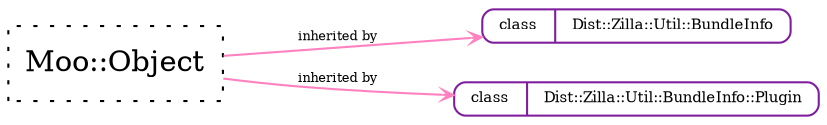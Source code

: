 strict digraph Perl {
	graph [compound=1, concentrate=1, overlap=false, rankdir=LR, ranksep=1, smoothing=triangle, splines=spline];
	node [label="\N", shape=record, style=dotted];
	edge [minlen=1];
	"Dist::Zilla::Util::BundleInfo" [label="{{<port1> class}|<port2> Dist::Zilla::Util::BundleInfo}", shape=Mrecord, style=solid, color="#7e1e9c", fontsize=7, height="0.1"];
	"Dist::Zilla::Util::BundleInfo::Plugin" [label="{{<port1> class}|<port2> Dist::Zilla::Util::BundleInfo::Plugin}", shape=Mrecord, style=solid, color="#7e1e9c", fontsize=7, height="0.1"];
	"Moo::Object" [label="<port1> Moo::Object"];
	"Moo::Object" -> "Dist::Zilla::Util::BundleInfo" [arrowhead=open, arrowsize="0.5", color="#ff81c0", dir=forward, fontsize=6, headclip=1, label="inherited by", samehead=head, tailclip=1, weight=10];
	"Moo::Object" -> "Dist::Zilla::Util::BundleInfo::Plugin" [arrowhead=open, arrowsize="0.5", color="#ff81c0", dir=forward, fontsize=6, headclip=1, label="inherited by", samehead=head, tailclip=1, weight=10];
}
